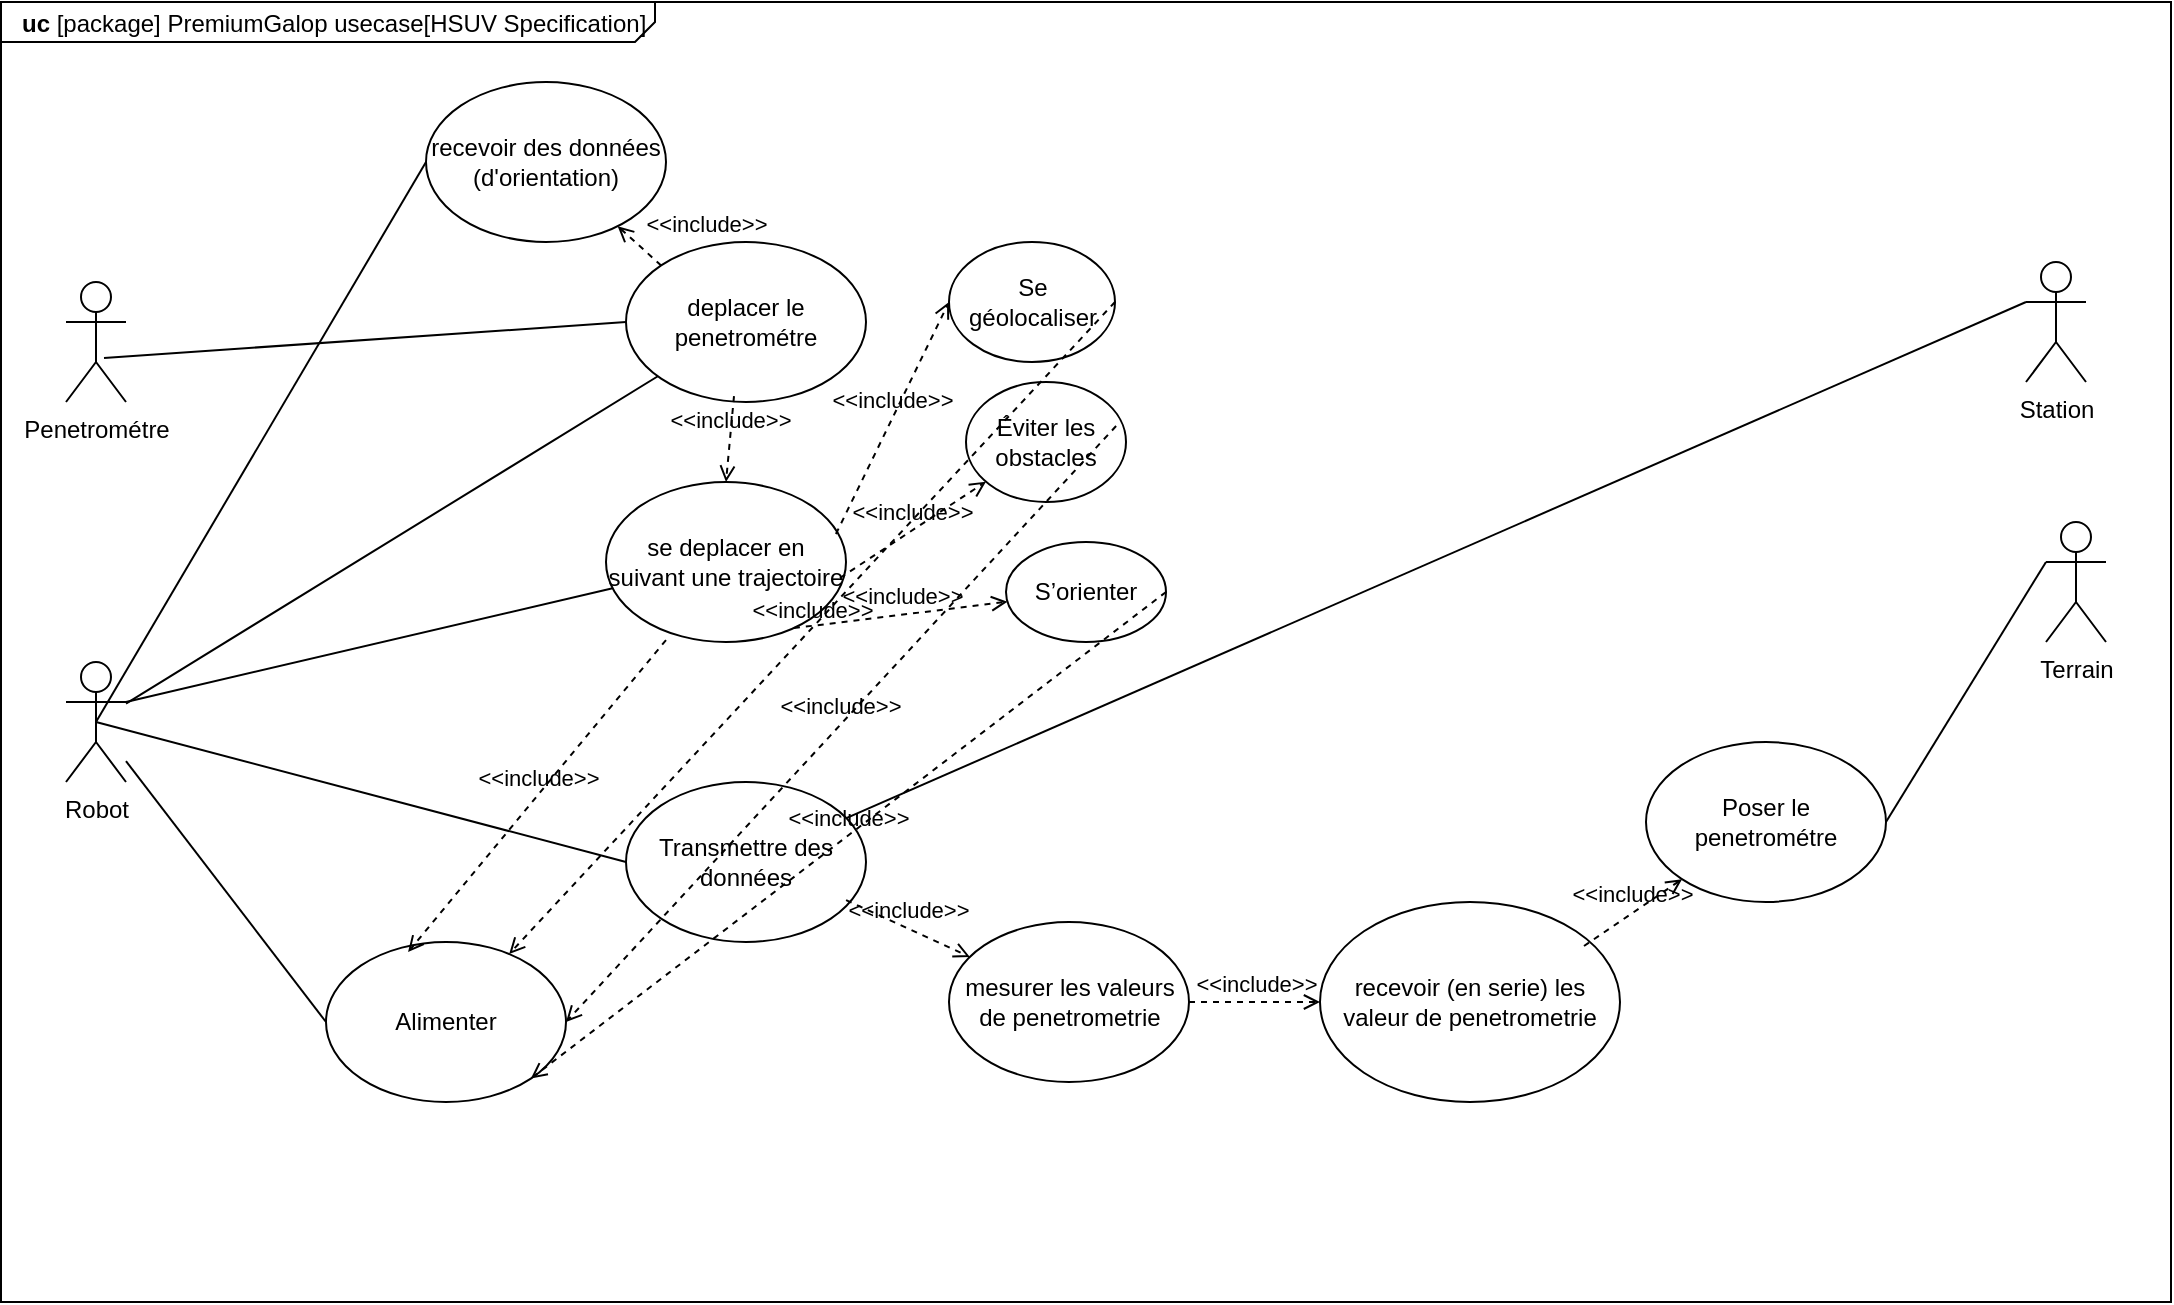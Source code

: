 <mxfile version="26.0.6">
  <diagram name="Page-1" id="929967ad-93f9-6ef4-fab6-5d389245f69c">
    <mxGraphModel dx="1434" dy="738" grid="1" gridSize="10" guides="1" tooltips="1" connect="1" arrows="1" fold="1" page="1" pageScale="1.5" pageWidth="1169" pageHeight="826" background="none" math="0" shadow="0">
      <root>
        <mxCell id="0" style=";html=1;" />
        <mxCell id="1" style=";html=1;" parent="0" />
        <mxCell id="1672d66443f91eb5-1" value="&lt;p style=&quot;margin: 0px ; margin-top: 4px ; margin-left: 10px ; text-align: left&quot;&gt;&lt;b&gt;uc&lt;/b&gt; [package] PremiumGalop usecase[HSUV Specification]&lt;/p&gt;" style="html=1;strokeWidth=1;shape=mxgraph.sysml.package;html=1;overflow=fill;whiteSpace=wrap;fillColor=none;gradientColor=none;fontSize=12;align=center;labelX=327.64;" parent="1" vertex="1">
          <mxGeometry x="217.5" y="70" width="1085" height="650" as="geometry" />
        </mxCell>
        <mxCell id="xCyyZixQw2WoGiizkKXN-24" value="deplacer le penetrométre" style="ellipse;whiteSpace=wrap;html=1;" parent="1" vertex="1">
          <mxGeometry x="530" y="190" width="120" height="80" as="geometry" />
        </mxCell>
        <mxCell id="xCyyZixQw2WoGiizkKXN-25" value="Penetrométre" style="shape=umlActor;verticalLabelPosition=bottom;verticalAlign=top;html=1;" parent="1" vertex="1">
          <mxGeometry x="250" y="210" width="30" height="60" as="geometry" />
        </mxCell>
        <mxCell id="xCyyZixQw2WoGiizkKXN-34" value="mesurer les valeurs de penetrometrie" style="ellipse;whiteSpace=wrap;html=1;" parent="1" vertex="1">
          <mxGeometry x="691.5" y="530" width="120" height="80" as="geometry" />
        </mxCell>
        <mxCell id="xCyyZixQw2WoGiizkKXN-35" value="recevoir (en serie) les valeur de penetrometrie" style="ellipse;whiteSpace=wrap;html=1;" parent="1" vertex="1">
          <mxGeometry x="877" y="520" width="150" height="100" as="geometry" />
        </mxCell>
        <mxCell id="xCyyZixQw2WoGiizkKXN-36" value="Alimenter" style="ellipse;whiteSpace=wrap;html=1;" parent="1" vertex="1">
          <mxGeometry x="380" y="540" width="120" height="80" as="geometry" />
        </mxCell>
        <mxCell id="xCyyZixQw2WoGiizkKXN-37" value="Robot" style="shape=umlActor;verticalLabelPosition=bottom;verticalAlign=top;html=1;outlineConnect=0;" parent="1" vertex="1">
          <mxGeometry x="250" y="400" width="30" height="60" as="geometry" />
        </mxCell>
        <mxCell id="xCyyZixQw2WoGiizkKXN-38" value="Terrain" style="shape=umlActor;verticalLabelPosition=bottom;verticalAlign=top;html=1;outlineConnect=0;" parent="1" vertex="1">
          <mxGeometry x="1240" y="330" width="30" height="60" as="geometry" />
        </mxCell>
        <mxCell id="rB0loOmNJxee1lKb3a_r-1" value="se deplacer en suivant une trajectoire" style="ellipse;whiteSpace=wrap;html=1;" parent="1" vertex="1">
          <mxGeometry x="520" y="310" width="120" height="80" as="geometry" />
        </mxCell>
        <mxCell id="rB0loOmNJxee1lKb3a_r-2" value="recevoir des données&lt;div&gt;(d&#39;orientation)&lt;/div&gt;" style="ellipse;whiteSpace=wrap;html=1;" parent="1" vertex="1">
          <mxGeometry x="430" y="110" width="120" height="80" as="geometry" />
        </mxCell>
        <mxCell id="rB0loOmNJxee1lKb3a_r-3" value="Se géolocaliser" style="ellipse;whiteSpace=wrap;html=1;" parent="1" vertex="1">
          <mxGeometry x="691.5" y="190" width="83" height="60" as="geometry" />
        </mxCell>
        <mxCell id="rB0loOmNJxee1lKb3a_r-4" value="S’orienter" style="ellipse;whiteSpace=wrap;html=1;" parent="1" vertex="1">
          <mxGeometry x="720" y="340" width="80" height="50" as="geometry" />
        </mxCell>
        <mxCell id="rB0loOmNJxee1lKb3a_r-5" value="Transmettre des données" style="ellipse;whiteSpace=wrap;html=1;" parent="1" vertex="1">
          <mxGeometry x="530" y="460" width="120" height="80" as="geometry" />
        </mxCell>
        <mxCell id="rB0loOmNJxee1lKb3a_r-6" value="Éviter les obstacles" style="ellipse;whiteSpace=wrap;html=1;" parent="1" vertex="1">
          <mxGeometry x="700" y="260" width="80" height="60" as="geometry" />
        </mxCell>
        <mxCell id="rB0loOmNJxee1lKb3a_r-8" value="" style="endArrow=none;html=1;rounded=0;exitX=0.633;exitY=0.633;exitDx=0;exitDy=0;exitPerimeter=0;entryX=0;entryY=0.5;entryDx=0;entryDy=0;" parent="1" source="xCyyZixQw2WoGiizkKXN-25" target="xCyyZixQw2WoGiizkKXN-24" edge="1">
          <mxGeometry width="50" height="50" relative="1" as="geometry">
            <mxPoint x="710" y="410" as="sourcePoint" />
            <mxPoint x="760" y="360" as="targetPoint" />
          </mxGeometry>
        </mxCell>
        <mxCell id="rB0loOmNJxee1lKb3a_r-9" value="" style="endArrow=none;html=1;rounded=0;entryX=0;entryY=0.5;entryDx=0;entryDy=0;" parent="1" source="xCyyZixQw2WoGiizkKXN-37" target="xCyyZixQw2WoGiizkKXN-36" edge="1">
          <mxGeometry width="50" height="50" relative="1" as="geometry">
            <mxPoint x="710" y="410" as="sourcePoint" />
            <mxPoint x="760" y="360" as="targetPoint" />
          </mxGeometry>
        </mxCell>
        <mxCell id="rB0loOmNJxee1lKb3a_r-10" value="" style="endArrow=none;html=1;rounded=0;exitX=1;exitY=0.333;exitDx=0;exitDy=0;exitPerimeter=0;" parent="1" source="xCyyZixQw2WoGiizkKXN-37" target="rB0loOmNJxee1lKb3a_r-1" edge="1">
          <mxGeometry width="50" height="50" relative="1" as="geometry">
            <mxPoint x="710" y="410" as="sourcePoint" />
            <mxPoint x="760" y="360" as="targetPoint" />
          </mxGeometry>
        </mxCell>
        <mxCell id="rB0loOmNJxee1lKb3a_r-13" value="Poser le penetrométre" style="ellipse;whiteSpace=wrap;html=1;" parent="1" vertex="1">
          <mxGeometry x="1040" y="440" width="120" height="80" as="geometry" />
        </mxCell>
        <mxCell id="rB0loOmNJxee1lKb3a_r-14" value="" style="endArrow=none;html=1;rounded=0;exitX=0;exitY=0.5;exitDx=0;exitDy=0;entryX=0.5;entryY=0.5;entryDx=0;entryDy=0;entryPerimeter=0;" parent="1" source="rB0loOmNJxee1lKb3a_r-5" target="xCyyZixQw2WoGiizkKXN-37" edge="1">
          <mxGeometry width="50" height="50" relative="1" as="geometry">
            <mxPoint x="710" y="410" as="sourcePoint" />
            <mxPoint x="760" y="360" as="targetPoint" />
          </mxGeometry>
        </mxCell>
        <mxCell id="rB0loOmNJxee1lKb3a_r-21" value="" style="endArrow=none;html=1;rounded=0;exitX=1;exitY=0.5;exitDx=0;exitDy=0;entryX=0;entryY=0.333;entryDx=0;entryDy=0;entryPerimeter=0;" parent="1" source="rB0loOmNJxee1lKb3a_r-13" target="xCyyZixQw2WoGiizkKXN-38" edge="1">
          <mxGeometry width="50" height="50" relative="1" as="geometry">
            <mxPoint x="710" y="410" as="sourcePoint" />
            <mxPoint x="760" y="360" as="targetPoint" />
          </mxGeometry>
        </mxCell>
        <mxCell id="rB0loOmNJxee1lKb3a_r-34" value="" style="endArrow=none;html=1;rounded=0;" parent="1" source="xCyyZixQw2WoGiizkKXN-37" target="xCyyZixQw2WoGiizkKXN-24" edge="1">
          <mxGeometry width="50" height="50" relative="1" as="geometry">
            <mxPoint x="710" y="410" as="sourcePoint" />
            <mxPoint x="760" y="360" as="targetPoint" />
          </mxGeometry>
        </mxCell>
        <mxCell id="rB0loOmNJxee1lKb3a_r-35" value="" style="endArrow=none;html=1;rounded=0;exitX=0.5;exitY=0.5;exitDx=0;exitDy=0;exitPerimeter=0;entryX=0;entryY=0.5;entryDx=0;entryDy=0;" parent="1" source="xCyyZixQw2WoGiizkKXN-37" target="rB0loOmNJxee1lKb3a_r-2" edge="1">
          <mxGeometry width="50" height="50" relative="1" as="geometry">
            <mxPoint x="710" y="410" as="sourcePoint" />
            <mxPoint x="760" y="360" as="targetPoint" />
          </mxGeometry>
        </mxCell>
        <mxCell id="fWp1YGjvgy9XPaXJVnxt-2" value="&amp;lt;&amp;lt;include&amp;gt;&amp;gt;" style="edgeStyle=none;html=1;endArrow=open;verticalAlign=bottom;dashed=1;labelBackgroundColor=none;rounded=0;exitX=0.958;exitY=0.325;exitDx=0;exitDy=0;exitPerimeter=0;entryX=0;entryY=0.5;entryDx=0;entryDy=0;" parent="1" source="rB0loOmNJxee1lKb3a_r-1" target="rB0loOmNJxee1lKb3a_r-3" edge="1">
          <mxGeometry width="160" relative="1" as="geometry">
            <mxPoint x="1194" y="280" as="sourcePoint" />
            <mxPoint x="793" y="180.813" as="targetPoint" />
          </mxGeometry>
        </mxCell>
        <mxCell id="uX5HNvDPI6Vro0gKgDdW-1" value="&amp;lt;&amp;lt;include&amp;gt;&amp;gt;" style="edgeStyle=none;html=1;endArrow=open;verticalAlign=bottom;dashed=1;labelBackgroundColor=none;rounded=0;exitX=0.25;exitY=0.988;exitDx=0;exitDy=0;exitPerimeter=0;entryX=0.342;entryY=0.063;entryDx=0;entryDy=0;entryPerimeter=0;" parent="1" source="rB0loOmNJxee1lKb3a_r-1" target="xCyyZixQw2WoGiizkKXN-36" edge="1">
          <mxGeometry width="160" relative="1" as="geometry">
            <mxPoint x="650" y="380" as="sourcePoint" />
            <mxPoint x="810" y="380" as="targetPoint" />
          </mxGeometry>
        </mxCell>
        <mxCell id="uX5HNvDPI6Vro0gKgDdW-2" value="&amp;lt;&amp;lt;include&amp;gt;&amp;gt;" style="edgeStyle=none;html=1;endArrow=open;verticalAlign=bottom;dashed=1;labelBackgroundColor=none;rounded=0;exitX=0.975;exitY=0.6;exitDx=0;exitDy=0;exitPerimeter=0;" parent="1" source="rB0loOmNJxee1lKb3a_r-1" target="rB0loOmNJxee1lKb3a_r-6" edge="1">
          <mxGeometry width="160" relative="1" as="geometry">
            <mxPoint x="650" y="380" as="sourcePoint" />
            <mxPoint x="810" y="380" as="targetPoint" />
          </mxGeometry>
        </mxCell>
        <mxCell id="uX5HNvDPI6Vro0gKgDdW-3" value="&amp;lt;&amp;lt;include&amp;gt;&amp;gt;" style="edgeStyle=none;html=1;endArrow=open;verticalAlign=bottom;dashed=1;labelBackgroundColor=none;rounded=0;exitX=0.783;exitY=0.913;exitDx=0;exitDy=0;exitPerimeter=0;" parent="1" source="rB0loOmNJxee1lKb3a_r-1" target="rB0loOmNJxee1lKb3a_r-4" edge="1">
          <mxGeometry width="160" relative="1" as="geometry">
            <mxPoint x="650" y="380" as="sourcePoint" />
            <mxPoint x="810" y="380" as="targetPoint" />
          </mxGeometry>
        </mxCell>
        <mxCell id="uX5HNvDPI6Vro0gKgDdW-4" value="&amp;lt;&amp;lt;include&amp;gt;&amp;gt;" style="edgeStyle=none;html=1;endArrow=open;verticalAlign=bottom;dashed=1;labelBackgroundColor=none;rounded=0;exitX=0.917;exitY=0.738;exitDx=0;exitDy=0;exitPerimeter=0;" parent="1" source="rB0loOmNJxee1lKb3a_r-5" target="xCyyZixQw2WoGiizkKXN-34" edge="1">
          <mxGeometry width="160" relative="1" as="geometry">
            <mxPoint x="650" y="380" as="sourcePoint" />
            <mxPoint x="810" y="380" as="targetPoint" />
          </mxGeometry>
        </mxCell>
        <mxCell id="uX5HNvDPI6Vro0gKgDdW-5" value="&amp;lt;&amp;lt;include&amp;gt;&amp;gt;" style="edgeStyle=none;html=1;endArrow=open;verticalAlign=bottom;dashed=1;labelBackgroundColor=none;rounded=0;exitX=1;exitY=0.5;exitDx=0;exitDy=0;" parent="1" source="xCyyZixQw2WoGiizkKXN-34" target="xCyyZixQw2WoGiizkKXN-35" edge="1">
          <mxGeometry width="160" relative="1" as="geometry">
            <mxPoint x="650" y="380" as="sourcePoint" />
            <mxPoint x="810" y="380" as="targetPoint" />
          </mxGeometry>
        </mxCell>
        <mxCell id="uX5HNvDPI6Vro0gKgDdW-6" value="&amp;lt;&amp;lt;include&amp;gt;&amp;gt;" style="edgeStyle=none;html=1;endArrow=open;verticalAlign=bottom;dashed=1;labelBackgroundColor=none;rounded=0;exitX=0.88;exitY=0.22;exitDx=0;exitDy=0;exitPerimeter=0;" parent="1" source="xCyyZixQw2WoGiizkKXN-35" target="rB0loOmNJxee1lKb3a_r-13" edge="1">
          <mxGeometry width="160" relative="1" as="geometry">
            <mxPoint x="650" y="380" as="sourcePoint" />
            <mxPoint x="810" y="380" as="targetPoint" />
          </mxGeometry>
        </mxCell>
        <mxCell id="qCUjX7SW4Hq-vfT8Qb6m-1" value="&amp;lt;&amp;lt;include&amp;gt;&amp;gt;" style="edgeStyle=none;html=1;endArrow=open;verticalAlign=bottom;dashed=1;labelBackgroundColor=none;rounded=0;exitX=0.45;exitY=0.963;exitDx=0;exitDy=0;exitPerimeter=0;entryX=0.5;entryY=0;entryDx=0;entryDy=0;" parent="1" source="xCyyZixQw2WoGiizkKXN-24" target="rB0loOmNJxee1lKb3a_r-1" edge="1">
          <mxGeometry width="160" relative="1" as="geometry">
            <mxPoint x="610" y="310" as="sourcePoint" />
            <mxPoint x="770" y="310" as="targetPoint" />
          </mxGeometry>
        </mxCell>
        <mxCell id="qCUjX7SW4Hq-vfT8Qb6m-3" value="Station" style="shape=umlActor;html=1;verticalLabelPosition=bottom;verticalAlign=top;align=center;" parent="1" vertex="1">
          <mxGeometry x="1230" y="200" width="30" height="60" as="geometry" />
        </mxCell>
        <mxCell id="qCUjX7SW4Hq-vfT8Qb6m-4" value="" style="edgeStyle=none;html=1;endArrow=none;verticalAlign=bottom;rounded=0;exitX=0;exitY=0.333;exitDx=0;exitDy=0;exitPerimeter=0;" parent="1" source="qCUjX7SW4Hq-vfT8Qb6m-3" target="rB0loOmNJxee1lKb3a_r-5" edge="1">
          <mxGeometry width="160" relative="1" as="geometry">
            <mxPoint x="710" y="390" as="sourcePoint" />
            <mxPoint x="870" y="390" as="targetPoint" />
          </mxGeometry>
        </mxCell>
        <mxCell id="qCUjX7SW4Hq-vfT8Qb6m-5" value="&amp;lt;&amp;lt;include&amp;gt;&amp;gt;" style="edgeStyle=none;html=1;endArrow=open;verticalAlign=bottom;dashed=1;labelBackgroundColor=none;rounded=0;exitX=0;exitY=0;exitDx=0;exitDy=0;" parent="1" source="xCyyZixQw2WoGiizkKXN-24" target="rB0loOmNJxee1lKb3a_r-2" edge="1">
          <mxGeometry x="-1" y="-25" width="160" relative="1" as="geometry">
            <mxPoint x="590" y="400" as="sourcePoint" />
            <mxPoint x="750" y="400" as="targetPoint" />
            <mxPoint x="6" y="7" as="offset" />
          </mxGeometry>
        </mxCell>
        <mxCell id="CDkINajCamrRLGNe-k_0-1" value="&amp;lt;&amp;lt;include&amp;gt;&amp;gt;" style="edgeStyle=none;html=1;endArrow=open;verticalAlign=bottom;dashed=1;labelBackgroundColor=none;rounded=0;exitX=1;exitY=0.5;exitDx=0;exitDy=0;" edge="1" parent="1" source="rB0loOmNJxee1lKb3a_r-3" target="xCyyZixQw2WoGiizkKXN-36">
          <mxGeometry width="160" relative="1" as="geometry">
            <mxPoint x="650" y="380" as="sourcePoint" />
            <mxPoint x="810" y="380" as="targetPoint" />
          </mxGeometry>
        </mxCell>
        <mxCell id="CDkINajCamrRLGNe-k_0-2" value="&amp;lt;&amp;lt;include&amp;gt;&amp;gt;" style="edgeStyle=none;html=1;endArrow=open;verticalAlign=bottom;dashed=1;labelBackgroundColor=none;rounded=0;exitX=0.938;exitY=0.367;exitDx=0;exitDy=0;exitPerimeter=0;entryX=1;entryY=0.5;entryDx=0;entryDy=0;" edge="1" parent="1" source="rB0loOmNJxee1lKb3a_r-6" target="xCyyZixQw2WoGiizkKXN-36">
          <mxGeometry width="160" relative="1" as="geometry">
            <mxPoint x="650" y="380" as="sourcePoint" />
            <mxPoint x="810" y="380" as="targetPoint" />
          </mxGeometry>
        </mxCell>
        <mxCell id="CDkINajCamrRLGNe-k_0-3" value="&amp;lt;&amp;lt;include&amp;gt;&amp;gt;" style="edgeStyle=none;html=1;endArrow=open;verticalAlign=bottom;dashed=1;labelBackgroundColor=none;rounded=0;exitX=1;exitY=0.5;exitDx=0;exitDy=0;entryX=1;entryY=1;entryDx=0;entryDy=0;" edge="1" parent="1" source="rB0loOmNJxee1lKb3a_r-4" target="xCyyZixQw2WoGiizkKXN-36">
          <mxGeometry width="160" relative="1" as="geometry">
            <mxPoint x="650" y="380" as="sourcePoint" />
            <mxPoint x="810" y="380" as="targetPoint" />
          </mxGeometry>
        </mxCell>
      </root>
    </mxGraphModel>
  </diagram>
</mxfile>
